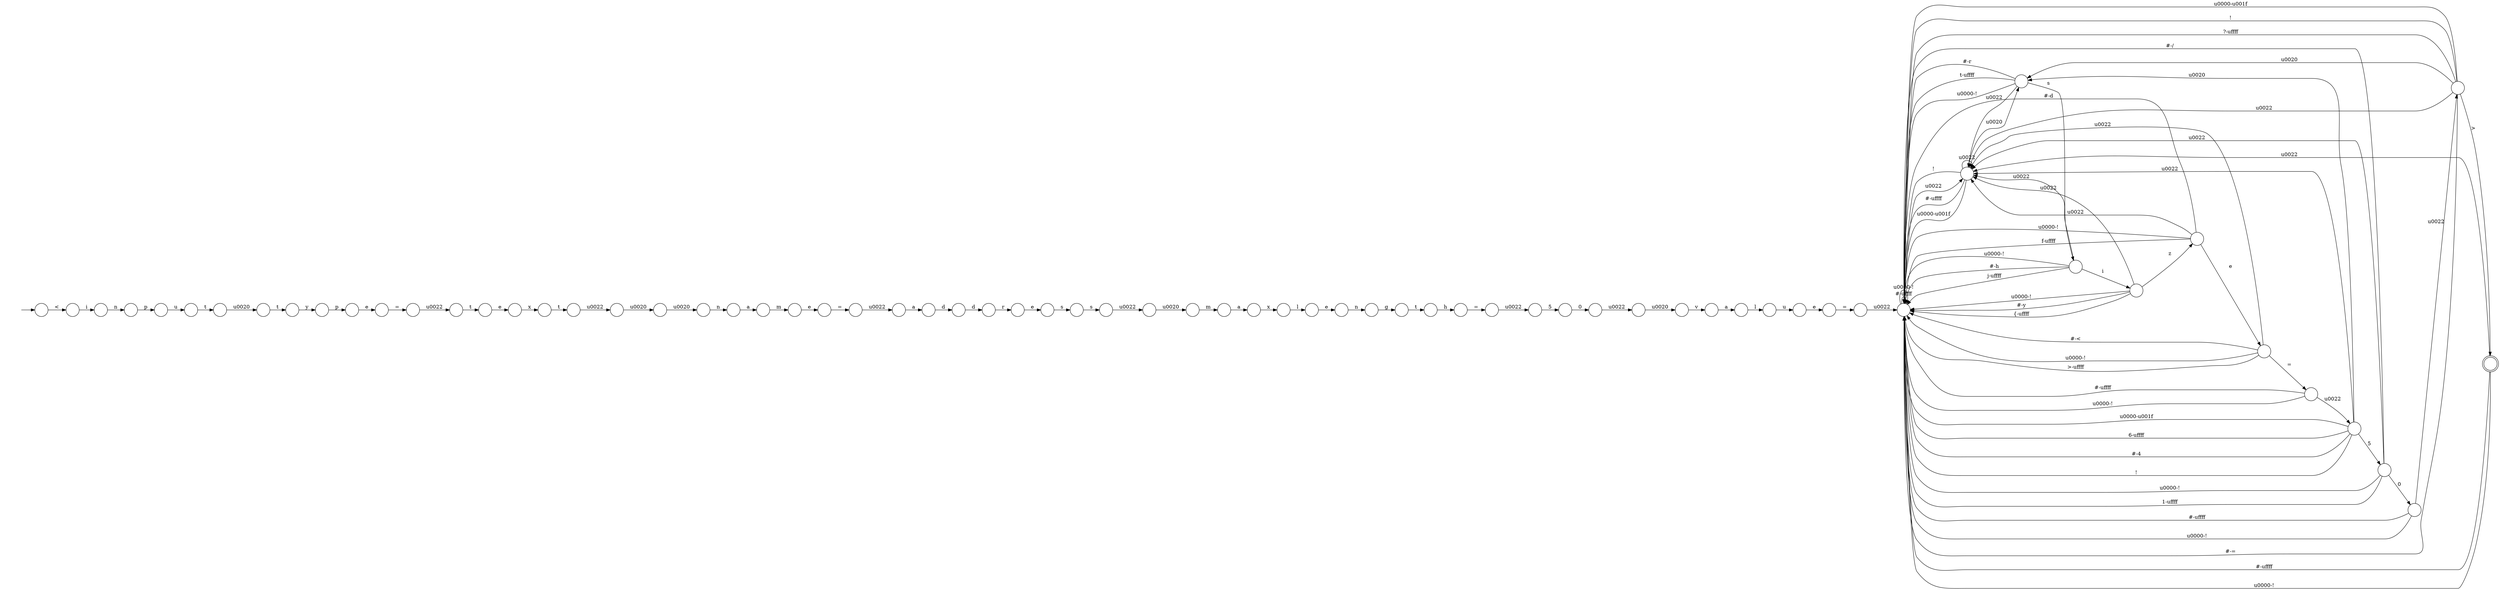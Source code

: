 digraph Automaton {
  rankdir = LR;
  0 [shape=circle,label=""];
  0 -> 61 [label="l"]
  1 [shape=circle,label=""];
  1 -> 10 [label="p"]
  2 [shape=circle,label=""];
  2 -> 53 [label="="]
  3 [shape=circle,label=""];
  3 -> 54 [label="i"]
  4 [shape=circle,label=""];
  4 -> 41 [label="\u0022"]
  4 -> 60 [label="#-="]
  4 -> 49 [label=">"]
  4 -> 60 [label="\u0000-\u001f"]
  4 -> 30 [label="\u0020"]
  4 -> 60 [label="!"]
  4 -> 60 [label="?-\uffff"]
  5 [shape=circle,label=""];
  5 -> 41 [label="\u0022"]
  5 -> 60 [label="\u0000-!"]
  5 -> 45 [label="i"]
  5 -> 60 [label="#-h"]
  5 -> 60 [label="j-\uffff"]
  6 [shape=circle,label=""];
  6 -> 31 [label="t"]
  7 [shape=circle,label=""];
  7 -> 69 [label="d"]
  8 [shape=circle,label=""];
  8 -> 41 [label="\u0022"]
  8 -> 60 [label="\u0000-\u001f"]
  8 -> 42 [label="5"]
  8 -> 30 [label="\u0020"]
  8 -> 60 [label="6-\uffff"]
  8 -> 60 [label="#-4"]
  8 -> 60 [label="!"]
  9 [shape=circle,label=""];
  9 -> 0 [label="a"]
  10 [shape=circle,label=""];
  10 -> 6 [label="u"]
  11 [shape=circle,label=""];
  11 -> 65 [label="\u0020"]
  12 [shape=circle,label=""];
  12 -> 55 [label="\u0022"]
  13 [shape=circle,label=""];
  13 -> 58 [label="l"]
  14 [shape=circle,label=""];
  14 -> 21 [label="\u0022"]
  15 [shape=circle,label=""];
  15 -> 28 [label="="]
  15 -> 41 [label="\u0022"]
  15 -> 60 [label="#-<"]
  15 -> 60 [label="\u0000-!"]
  15 -> 60 [label=">-\uffff"]
  16 [shape=circle,label=""];
  16 -> 67 [label="m"]
  17 [shape=circle,label=""];
  17 -> 44 [label="t"]
  18 [shape=circle,label=""];
  18 -> 52 [label="e"]
  19 [shape=circle,label=""];
  19 -> 4 [label="\u0022"]
  19 -> 60 [label="#-\uffff"]
  19 -> 60 [label="\u0000-!"]
  20 [shape=circle,label=""];
  20 -> 66 [label="t"]
  21 [shape=circle,label=""];
  21 -> 56 [label="\u0020"]
  22 [shape=circle,label=""];
  22 -> 35 [label="e"]
  23 [shape=circle,label=""];
  23 -> 11 [label="\u0022"]
  24 [shape=circle,label=""];
  24 -> 29 [label="n"]
  25 [shape=circle,label=""];
  25 -> 26 [label="e"]
  26 [shape=circle,label=""];
  26 -> 12 [label="="]
  27 [shape=circle,label=""];
  27 -> 23 [label="0"]
  28 [shape=circle,label=""];
  28 -> 8 [label="\u0022"]
  28 -> 60 [label="#-\uffff"]
  28 -> 60 [label="\u0000-!"]
  29 [shape=circle,label=""];
  29 -> 20 [label="g"]
  30 [shape=circle,label=""];
  30 -> 41 [label="\u0022"]
  30 -> 60 [label="\u0000-!"]
  30 -> 60 [label="#-r"]
  30 -> 5 [label="s"]
  30 -> 60 [label="t-\uffff"]
  31 [shape=circle,label=""];
  31 -> 17 [label="\u0020"]
  32 [shape=circle,label=""];
  32 -> 63 [label="\u0022"]
  33 [shape=circle,label=""];
  33 -> 46 [label="e"]
  34 [shape=circle,label=""];
  initial [shape=plaintext,label=""];
  initial -> 34
  34 -> 3 [label="<"]
  35 [shape=circle,label=""];
  35 -> 51 [label="="]
  36 [shape=circle,label=""];
  36 -> 14 [label="t"]
  37 [shape=circle,label=""];
  37 -> 40 [label="a"]
  38 [shape=circle,label=""];
  38 -> 48 [label="\u0022"]
  39 [shape=circle,label=""];
  39 -> 27 [label="5"]
  40 [shape=circle,label=""];
  40 -> 50 [label="m"]
  41 [shape=circle,label=""];
  41 -> 41 [label="\u0022"]
  41 -> 60 [label="#-\uffff"]
  41 -> 60 [label="\u0000-\u001f"]
  41 -> 30 [label="\u0020"]
  41 -> 60 [label="!"]
  42 [shape=circle,label=""];
  42 -> 41 [label="\u0022"]
  42 -> 60 [label="\u0000-!"]
  42 -> 60 [label="1-\uffff"]
  42 -> 19 [label="0"]
  42 -> 60 [label="#-/"]
  43 [shape=circle,label=""];
  43 -> 37 [label="n"]
  44 [shape=circle,label=""];
  44 -> 62 [label="y"]
  45 [shape=circle,label=""];
  45 -> 47 [label="z"]
  45 -> 41 [label="\u0022"]
  45 -> 60 [label="\u0000-!"]
  45 -> 60 [label="#-y"]
  45 -> 60 [label="{-\uffff"]
  46 [shape=circle,label=""];
  46 -> 36 [label="x"]
  47 [shape=circle,label=""];
  47 -> 41 [label="\u0022"]
  47 -> 60 [label="\u0000-!"]
  47 -> 15 [label="e"]
  47 -> 60 [label="f-\uffff"]
  47 -> 60 [label="#-d"]
  48 [shape=circle,label=""];
  48 -> 16 [label="\u0020"]
  49 [shape=doublecircle,label=""];
  49 -> 41 [label="\u0022"]
  49 -> 60 [label="#-\uffff"]
  49 -> 60 [label="\u0000-!"]
  50 [shape=circle,label=""];
  50 -> 68 [label="e"]
  51 [shape=circle,label=""];
  51 -> 60 [label="\u0022"]
  52 [shape=circle,label=""];
  52 -> 64 [label="s"]
  53 [shape=circle,label=""];
  53 -> 39 [label="\u0022"]
  54 [shape=circle,label=""];
  54 -> 1 [label="n"]
  55 [shape=circle,label=""];
  55 -> 33 [label="t"]
  56 [shape=circle,label=""];
  56 -> 43 [label="\u0020"]
  57 [shape=circle,label=""];
  57 -> 7 [label="d"]
  58 [shape=circle,label=""];
  58 -> 24 [label="e"]
  59 [shape=circle,label=""];
  59 -> 13 [label="x"]
  60 [shape=circle,label=""];
  60 -> 41 [label="\u0022"]
  60 -> 60 [label="#-\uffff"]
  60 -> 60 [label="\u0000-!"]
  61 [shape=circle,label=""];
  61 -> 22 [label="u"]
  62 [shape=circle,label=""];
  62 -> 25 [label="p"]
  63 [shape=circle,label=""];
  63 -> 57 [label="a"]
  64 [shape=circle,label=""];
  64 -> 38 [label="s"]
  65 [shape=circle,label=""];
  65 -> 9 [label="v"]
  66 [shape=circle,label=""];
  66 -> 2 [label="h"]
  67 [shape=circle,label=""];
  67 -> 59 [label="a"]
  68 [shape=circle,label=""];
  68 -> 32 [label="="]
  69 [shape=circle,label=""];
  69 -> 18 [label="r"]
}

